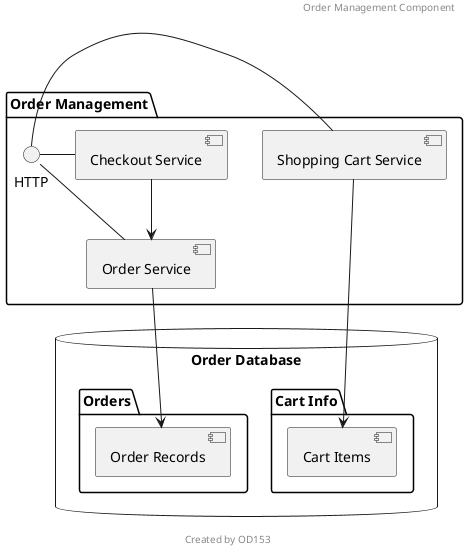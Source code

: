 @startuml
header Order Management Component
footer Created by OD153
package "Order Management" {
  HTTP - [Shopping Cart Service]
  HTTP - [Order Service]
  HTTP - [Checkout Service]
}

database "Order Database" {
  folder "Orders" {
    [Order Records]
  }
  folder "Cart Info" {
    [Cart Items]
  }
}

[Shopping Cart Service] --> [Cart Items]
[Order Service] --> [Order Records]
[Checkout Service] --> [Order Service]
@enduml
